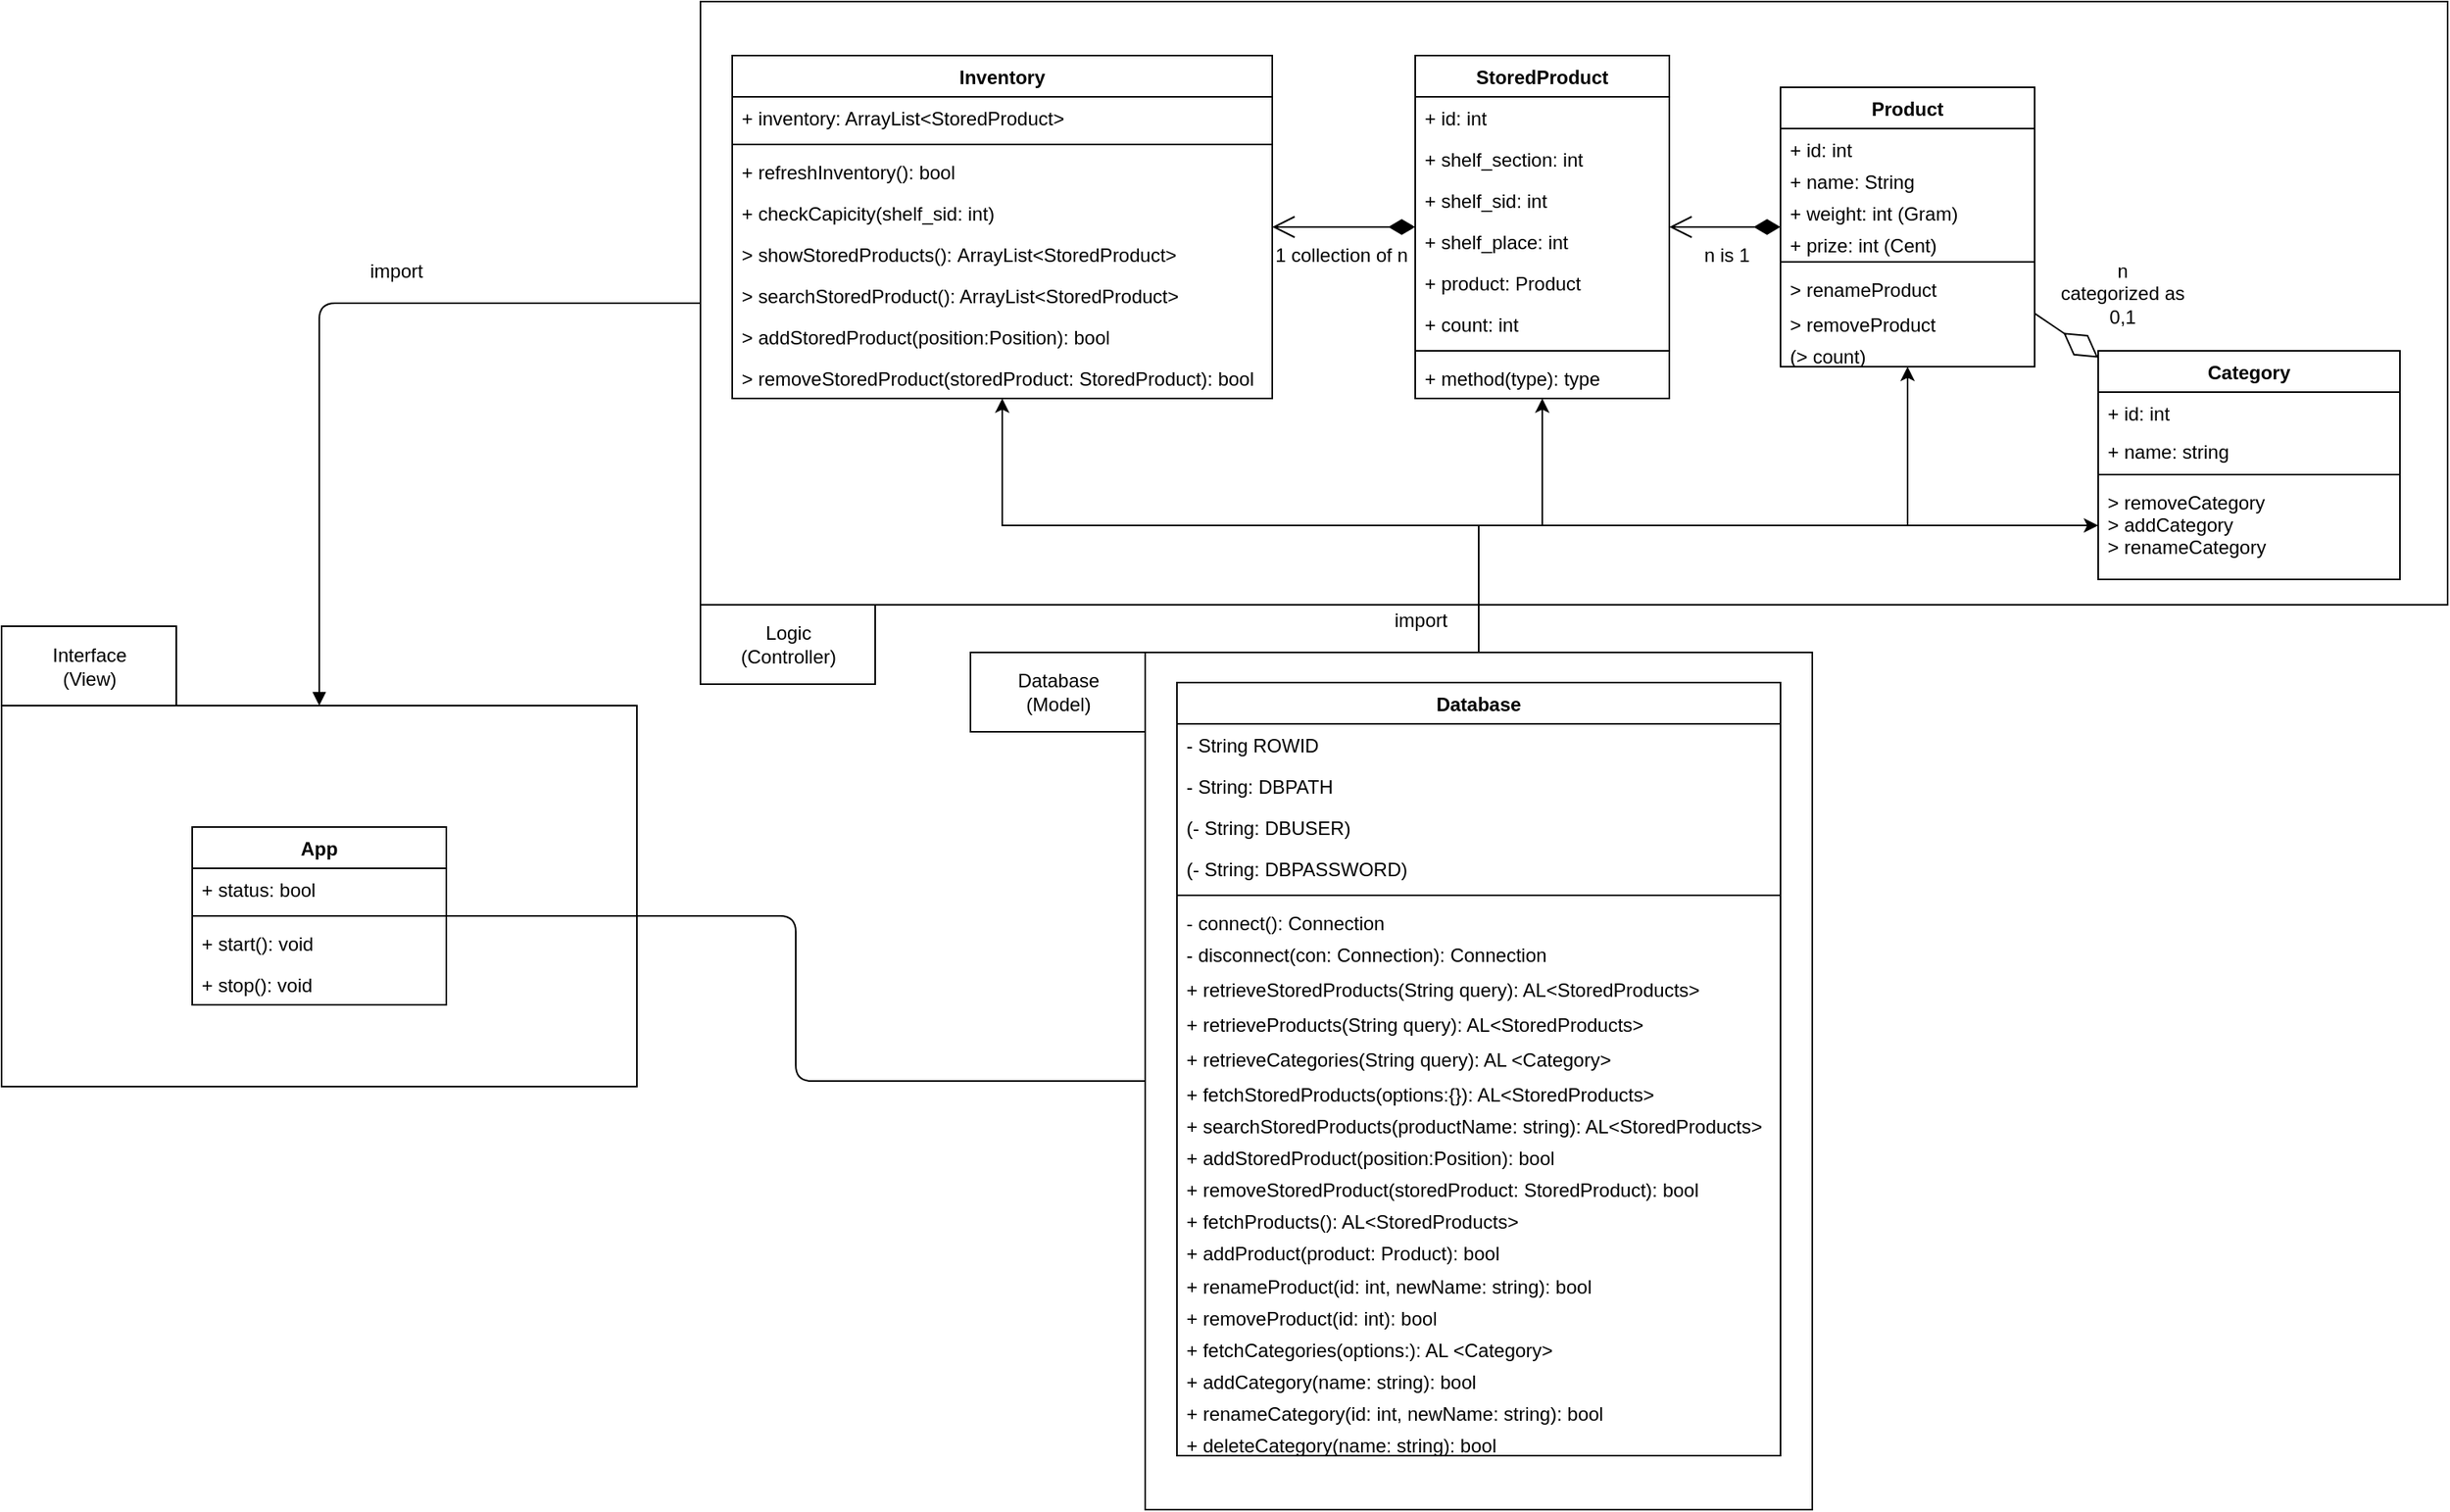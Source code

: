 <mxfile version="12.1.7" type="device" pages="1"><diagram id="II4qITKLCi_VNjRn3j1U" name="Page-1"><mxGraphModel dx="2088" dy="932" grid="1" gridSize="10" guides="1" tooltips="1" connect="1" arrows="1" fold="1" page="1" pageScale="1" pageWidth="827" pageHeight="1169" math="0" shadow="0"><root><mxCell id="0"/><mxCell id="1" parent="0"/><mxCell id="MuC0JlUs1k2olT5uU5jN-13" value="" style="rounded=0;whiteSpace=wrap;html=1;" parent="1" vertex="1"><mxGeometry x="-290" y="160" width="1100" height="380" as="geometry"/></mxCell><mxCell id="MuC0JlUs1k2olT5uU5jN-11" value="" style="rounded=0;whiteSpace=wrap;html=1;" parent="1" vertex="1"><mxGeometry x="-10" y="570" width="420" height="540" as="geometry"/></mxCell><mxCell id="MuC0JlUs1k2olT5uU5jN-10" value="" style="rounded=0;whiteSpace=wrap;html=1;" parent="1" vertex="1"><mxGeometry x="-730" y="603.5" width="400" height="240" as="geometry"/></mxCell><mxCell id="Qiu1RY4GNax4AS43yLGP-9" value="Product" style="swimlane;fontStyle=1;align=center;verticalAlign=top;childLayout=stackLayout;horizontal=1;startSize=26;horizontalStack=0;resizeParent=1;resizeParentMax=0;resizeLast=0;collapsible=1;marginBottom=0;" parent="1" vertex="1"><mxGeometry x="390" y="214" width="160" height="176" as="geometry"/></mxCell><mxCell id="sruDoZnBTIl_tYE3ByDj-8" value="+ id: int" style="text;strokeColor=none;fillColor=none;align=left;verticalAlign=top;spacingLeft=4;spacingRight=4;overflow=hidden;rotatable=0;points=[[0,0.5],[1,0.5]];portConstraint=eastwest;" vertex="1" parent="Qiu1RY4GNax4AS43yLGP-9"><mxGeometry y="26" width="160" height="20" as="geometry"/></mxCell><mxCell id="sruDoZnBTIl_tYE3ByDj-9" value="+ name: String" style="text;strokeColor=none;fillColor=none;align=left;verticalAlign=top;spacingLeft=4;spacingRight=4;overflow=hidden;rotatable=0;points=[[0,0.5],[1,0.5]];portConstraint=eastwest;" vertex="1" parent="Qiu1RY4GNax4AS43yLGP-9"><mxGeometry y="46" width="160" height="20" as="geometry"/></mxCell><mxCell id="AtLYLam72HxLLNufHpRY-1" value="+ weight: int (Gram)" style="text;strokeColor=none;fillColor=none;align=left;verticalAlign=top;spacingLeft=4;spacingRight=4;overflow=hidden;rotatable=0;points=[[0,0.5],[1,0.5]];portConstraint=eastwest;" parent="Qiu1RY4GNax4AS43yLGP-9" vertex="1"><mxGeometry y="66" width="160" height="20" as="geometry"/></mxCell><mxCell id="sruDoZnBTIl_tYE3ByDj-7" value="+ prize: int (Cent)" style="text;strokeColor=none;fillColor=none;align=left;verticalAlign=top;spacingLeft=4;spacingRight=4;overflow=hidden;rotatable=0;points=[[0,0.5],[1,0.5]];portConstraint=eastwest;" vertex="1" parent="Qiu1RY4GNax4AS43yLGP-9"><mxGeometry y="86" width="160" height="20" as="geometry"/></mxCell><mxCell id="Qiu1RY4GNax4AS43yLGP-11" value="" style="line;strokeWidth=1;fillColor=none;align=left;verticalAlign=middle;spacingTop=-1;spacingLeft=3;spacingRight=3;rotatable=0;labelPosition=right;points=[];portConstraint=eastwest;" parent="Qiu1RY4GNax4AS43yLGP-9" vertex="1"><mxGeometry y="106" width="160" height="8" as="geometry"/></mxCell><mxCell id="Qiu1RY4GNax4AS43yLGP-12" value="&gt; renameProduct" style="text;strokeColor=none;fillColor=none;align=left;verticalAlign=top;spacingLeft=4;spacingRight=4;overflow=hidden;rotatable=0;points=[[0,0.5],[1,0.5]];portConstraint=eastwest;" parent="Qiu1RY4GNax4AS43yLGP-9" vertex="1"><mxGeometry y="114" width="160" height="22" as="geometry"/></mxCell><mxCell id="C-HPcvjuCENW0QRDmI3f-2" value="&gt; removeProduct" style="text;strokeColor=none;fillColor=none;align=left;verticalAlign=top;spacingLeft=4;spacingRight=4;overflow=hidden;rotatable=0;points=[[0,0.5],[1,0.5]];portConstraint=eastwest;" parent="Qiu1RY4GNax4AS43yLGP-9" vertex="1"><mxGeometry y="136" width="160" height="20" as="geometry"/></mxCell><mxCell id="hjZulQvBA6jyigEJ-ACJ-21" value="(&gt; count)" style="text;strokeColor=none;fillColor=none;align=left;verticalAlign=top;spacingLeft=4;spacingRight=4;overflow=hidden;rotatable=0;points=[[0,0.5],[1,0.5]];portConstraint=eastwest;" parent="Qiu1RY4GNax4AS43yLGP-9" vertex="1"><mxGeometry y="156" width="160" height="20" as="geometry"/></mxCell><mxCell id="Qiu1RY4GNax4AS43yLGP-34" value="Category" style="swimlane;fontStyle=1;align=center;verticalAlign=top;childLayout=stackLayout;horizontal=1;startSize=26;horizontalStack=0;resizeParent=1;resizeParentMax=0;resizeLast=0;collapsible=1;marginBottom=0;" parent="1" vertex="1"><mxGeometry x="590" y="380" width="190" height="144" as="geometry"/></mxCell><mxCell id="Qiu1RY4GNax4AS43yLGP-35" value="+ id: int" style="text;strokeColor=none;fillColor=none;align=left;verticalAlign=top;spacingLeft=4;spacingRight=4;overflow=hidden;rotatable=0;points=[[0,0.5],[1,0.5]];portConstraint=eastwest;" parent="Qiu1RY4GNax4AS43yLGP-34" vertex="1"><mxGeometry y="26" width="190" height="24" as="geometry"/></mxCell><mxCell id="sruDoZnBTIl_tYE3ByDj-6" value="+ name: string" style="text;strokeColor=none;fillColor=none;align=left;verticalAlign=top;spacingLeft=4;spacingRight=4;overflow=hidden;rotatable=0;points=[[0,0.5],[1,0.5]];portConstraint=eastwest;" vertex="1" parent="Qiu1RY4GNax4AS43yLGP-34"><mxGeometry y="50" width="190" height="24" as="geometry"/></mxCell><mxCell id="Qiu1RY4GNax4AS43yLGP-36" value="" style="line;strokeWidth=1;fillColor=none;align=left;verticalAlign=middle;spacingTop=-1;spacingLeft=3;spacingRight=3;rotatable=0;labelPosition=right;points=[];portConstraint=eastwest;" parent="Qiu1RY4GNax4AS43yLGP-34" vertex="1"><mxGeometry y="74" width="190" height="8" as="geometry"/></mxCell><mxCell id="Qiu1RY4GNax4AS43yLGP-37" value="&gt; removeCategory&#10;&gt; addCategory&#10;&gt; renameCategory" style="text;strokeColor=none;fillColor=none;align=left;verticalAlign=top;spacingLeft=4;spacingRight=4;overflow=hidden;rotatable=0;points=[[0,0.5],[1,0.5]];portConstraint=eastwest;" parent="Qiu1RY4GNax4AS43yLGP-34" vertex="1"><mxGeometry y="82" width="190" height="62" as="geometry"/></mxCell><mxCell id="Qiu1RY4GNax4AS43yLGP-41" value="n&lt;br&gt;categorized as&lt;br&gt;0,1" style="text;html=1;resizable=0;points=[];autosize=1;align=center;verticalAlign=top;spacingTop=-4;" parent="1" vertex="1"><mxGeometry x="560" y="320" width="90" height="40" as="geometry"/></mxCell><mxCell id="ibuR769cZpBmyBUdAeHn-18" style="edgeStyle=orthogonalEdgeStyle;rounded=0;orthogonalLoop=1;jettySize=auto;html=1;" parent="1" source="MuC0JlUs1k2olT5uU5jN-11" target="ibuR769cZpBmyBUdAeHn-8" edge="1"><mxGeometry relative="1" as="geometry"><mxPoint x="-250" y="332" as="targetPoint"/></mxGeometry></mxCell><mxCell id="QKrm-Eze9-A4GsQXH-GI-1" value="Database" style="swimlane;fontStyle=1;align=center;verticalAlign=top;childLayout=stackLayout;horizontal=1;startSize=26;horizontalStack=0;resizeParent=1;resizeParentMax=0;resizeLast=0;collapsible=1;marginBottom=0;" parent="1" vertex="1"><mxGeometry x="10" y="589" width="380" height="487" as="geometry"/></mxCell><mxCell id="QKrm-Eze9-A4GsQXH-GI-2" value="- String ROWID&#10;&#9;&#10;&#9;String DBPATH = &quot;D:\\\\Projects\\\\Java Projects\\\\pen-testing\\\\sqlite\\\\db.pen_testing.db&quot;;&#10;&#9;&#10;&#9;String DBUSER = &quot;root&quot;;&#10;&#9;&#10;&#9;String DBPASSWORD = &quot;password&quot;;" style="text;strokeColor=none;fillColor=none;align=left;verticalAlign=top;spacingLeft=4;spacingRight=4;overflow=hidden;rotatable=0;points=[[0,0.5],[1,0.5]];portConstraint=eastwest;" parent="QKrm-Eze9-A4GsQXH-GI-1" vertex="1"><mxGeometry y="26" width="380" height="26" as="geometry"/></mxCell><mxCell id="MuC0JlUs1k2olT5uU5jN-7" value="- String: DBPATH" style="text;strokeColor=none;fillColor=none;align=left;verticalAlign=top;spacingLeft=4;spacingRight=4;overflow=hidden;rotatable=0;points=[[0,0.5],[1,0.5]];portConstraint=eastwest;" parent="QKrm-Eze9-A4GsQXH-GI-1" vertex="1"><mxGeometry y="52" width="380" height="26" as="geometry"/></mxCell><mxCell id="MuC0JlUs1k2olT5uU5jN-8" value="(- String: DBUSER)" style="text;strokeColor=none;fillColor=none;align=left;verticalAlign=top;spacingLeft=4;spacingRight=4;overflow=hidden;rotatable=0;points=[[0,0.5],[1,0.5]];portConstraint=eastwest;" parent="QKrm-Eze9-A4GsQXH-GI-1" vertex="1"><mxGeometry y="78" width="380" height="26" as="geometry"/></mxCell><mxCell id="MuC0JlUs1k2olT5uU5jN-9" value="(- String: DBPASSWORD)" style="text;strokeColor=none;fillColor=none;align=left;verticalAlign=top;spacingLeft=4;spacingRight=4;overflow=hidden;rotatable=0;points=[[0,0.5],[1,0.5]];portConstraint=eastwest;" parent="QKrm-Eze9-A4GsQXH-GI-1" vertex="1"><mxGeometry y="104" width="380" height="26" as="geometry"/></mxCell><mxCell id="QKrm-Eze9-A4GsQXH-GI-3" value="" style="line;strokeWidth=1;fillColor=none;align=left;verticalAlign=middle;spacingTop=-1;spacingLeft=3;spacingRight=3;rotatable=0;labelPosition=right;points=[];portConstraint=eastwest;" parent="QKrm-Eze9-A4GsQXH-GI-1" vertex="1"><mxGeometry y="130" width="380" height="8" as="geometry"/></mxCell><mxCell id="s66H79j97dUhZ_Nawj3t-1" value="- connect(): Connection" style="text;strokeColor=none;fillColor=none;align=left;verticalAlign=top;spacingLeft=4;spacingRight=4;overflow=hidden;rotatable=0;points=[[0,0.5],[1,0.5]];portConstraint=eastwest;" parent="QKrm-Eze9-A4GsQXH-GI-1" vertex="1"><mxGeometry y="138" width="380" height="20" as="geometry"/></mxCell><mxCell id="s66H79j97dUhZ_Nawj3t-2" value="- disconnect(con: Connection): Connection" style="text;strokeColor=none;fillColor=none;align=left;verticalAlign=top;spacingLeft=4;spacingRight=4;overflow=hidden;rotatable=0;points=[[0,0.5],[1,0.5]];portConstraint=eastwest;" parent="QKrm-Eze9-A4GsQXH-GI-1" vertex="1"><mxGeometry y="158" width="380" height="22" as="geometry"/></mxCell><mxCell id="gfWhXtZirMkXytCO7cxq-39" value="+ retrieveStoredProducts(String query): AL&lt;StoredProducts&gt;" style="text;strokeColor=none;fillColor=none;align=left;verticalAlign=top;spacingLeft=4;spacingRight=4;overflow=hidden;rotatable=0;points=[[0,0.5],[1,0.5]];portConstraint=eastwest;" parent="QKrm-Eze9-A4GsQXH-GI-1" vertex="1"><mxGeometry y="180" width="380" height="22" as="geometry"/></mxCell><mxCell id="gfWhXtZirMkXytCO7cxq-41" value="+ retrieveProducts(String query): AL&lt;StoredProducts&gt;" style="text;strokeColor=none;fillColor=none;align=left;verticalAlign=top;spacingLeft=4;spacingRight=4;overflow=hidden;rotatable=0;points=[[0,0.5],[1,0.5]];portConstraint=eastwest;" parent="QKrm-Eze9-A4GsQXH-GI-1" vertex="1"><mxGeometry y="202" width="380" height="22" as="geometry"/></mxCell><mxCell id="gfWhXtZirMkXytCO7cxq-42" value="+ retrieveCategories(String query): AL &lt;Category&gt;" style="text;strokeColor=none;fillColor=none;align=left;verticalAlign=top;spacingLeft=4;spacingRight=4;overflow=hidden;rotatable=0;points=[[0,0.5],[1,0.5]];portConstraint=eastwest;" parent="QKrm-Eze9-A4GsQXH-GI-1" vertex="1"><mxGeometry y="224" width="380" height="22" as="geometry"/></mxCell><mxCell id="MuC0JlUs1k2olT5uU5jN-4" value="+ fetchStoredProducts(options:{}): AL&lt;StoredProducts&gt;" style="text;strokeColor=none;fillColor=none;align=left;verticalAlign=top;spacingLeft=4;spacingRight=4;overflow=hidden;rotatable=0;points=[[0,0.5],[1,0.5]];portConstraint=eastwest;" parent="QKrm-Eze9-A4GsQXH-GI-1" vertex="1"><mxGeometry y="246" width="380" height="20" as="geometry"/></mxCell><mxCell id="ibuR769cZpBmyBUdAeHn-26" value="+ searchStoredProducts(productName: string): AL&lt;StoredProducts&gt;" style="text;strokeColor=none;fillColor=none;align=left;verticalAlign=top;spacingLeft=4;spacingRight=4;overflow=hidden;rotatable=0;points=[[0,0.5],[1,0.5]];portConstraint=eastwest;" parent="QKrm-Eze9-A4GsQXH-GI-1" vertex="1"><mxGeometry y="266" width="380" height="20" as="geometry"/></mxCell><mxCell id="ibuR769cZpBmyBUdAeHn-39" value="+ addStoredProduct(position:Position): bool" style="text;strokeColor=none;fillColor=none;align=left;verticalAlign=top;spacingLeft=4;spacingRight=4;overflow=hidden;rotatable=0;points=[[0,0.5],[1,0.5]];portConstraint=eastwest;" parent="QKrm-Eze9-A4GsQXH-GI-1" vertex="1"><mxGeometry y="286" width="380" height="20" as="geometry"/></mxCell><mxCell id="ibuR769cZpBmyBUdAeHn-36" value="+ removeStoredProduct(storedProduct: StoredProduct): bool" style="text;strokeColor=none;fillColor=none;align=left;verticalAlign=top;spacingLeft=4;spacingRight=4;overflow=hidden;rotatable=0;points=[[0,0.5],[1,0.5]];portConstraint=eastwest;" parent="QKrm-Eze9-A4GsQXH-GI-1" vertex="1"><mxGeometry y="306" width="380" height="20" as="geometry"/></mxCell><mxCell id="MuC0JlUs1k2olT5uU5jN-5" value="+ fetchProducts(): AL&lt;StoredProducts&gt;" style="text;strokeColor=none;fillColor=none;align=left;verticalAlign=top;spacingLeft=4;spacingRight=4;overflow=hidden;rotatable=0;points=[[0,0.5],[1,0.5]];portConstraint=eastwest;" parent="QKrm-Eze9-A4GsQXH-GI-1" vertex="1"><mxGeometry y="326" width="380" height="20" as="geometry"/></mxCell><mxCell id="ibuR769cZpBmyBUdAeHn-27" value="+ addProduct(product: Product): bool" style="text;strokeColor=none;fillColor=none;align=left;verticalAlign=top;spacingLeft=4;spacingRight=4;overflow=hidden;rotatable=0;points=[[0,0.5],[1,0.5]];portConstraint=eastwest;" parent="QKrm-Eze9-A4GsQXH-GI-1" vertex="1"><mxGeometry y="346" width="380" height="21" as="geometry"/></mxCell><mxCell id="ibuR769cZpBmyBUdAeHn-1" value="+ renameProduct(id: int, newName: string): bool" style="text;strokeColor=none;fillColor=none;align=left;verticalAlign=top;spacingLeft=4;spacingRight=4;overflow=hidden;rotatable=0;points=[[0,0.5],[1,0.5]];portConstraint=eastwest;" parent="QKrm-Eze9-A4GsQXH-GI-1" vertex="1"><mxGeometry y="367" width="380" height="20" as="geometry"/></mxCell><mxCell id="ibuR769cZpBmyBUdAeHn-28" value="+ removeProduct(id: int): bool" style="text;strokeColor=none;fillColor=none;align=left;verticalAlign=top;spacingLeft=4;spacingRight=4;overflow=hidden;rotatable=0;points=[[0,0.5],[1,0.5]];portConstraint=eastwest;" parent="QKrm-Eze9-A4GsQXH-GI-1" vertex="1"><mxGeometry y="387" width="380" height="20" as="geometry"/></mxCell><mxCell id="MuC0JlUs1k2olT5uU5jN-6" value="+ fetchCategories(options:): AL &lt;Category&gt;" style="text;strokeColor=none;fillColor=none;align=left;verticalAlign=top;spacingLeft=4;spacingRight=4;overflow=hidden;rotatable=0;points=[[0,0.5],[1,0.5]];portConstraint=eastwest;" parent="QKrm-Eze9-A4GsQXH-GI-1" vertex="1"><mxGeometry y="407" width="380" height="20" as="geometry"/></mxCell><mxCell id="ibuR769cZpBmyBUdAeHn-30" value="+ addCategory(name: string): bool" style="text;strokeColor=none;fillColor=none;align=left;verticalAlign=top;spacingLeft=4;spacingRight=4;overflow=hidden;rotatable=0;points=[[0,0.5],[1,0.5]];portConstraint=eastwest;" parent="QKrm-Eze9-A4GsQXH-GI-1" vertex="1"><mxGeometry y="427" width="380" height="20" as="geometry"/></mxCell><mxCell id="ibuR769cZpBmyBUdAeHn-25" value="+ renameCategory(id: int, newName: string): bool" style="text;strokeColor=none;fillColor=none;align=left;verticalAlign=top;spacingLeft=4;spacingRight=4;overflow=hidden;rotatable=0;points=[[0,0.5],[1,0.5]];portConstraint=eastwest;" parent="QKrm-Eze9-A4GsQXH-GI-1" vertex="1"><mxGeometry y="447" width="380" height="20" as="geometry"/></mxCell><mxCell id="ibuR769cZpBmyBUdAeHn-31" value="+ deleteCategory(name: string): bool" style="text;strokeColor=none;fillColor=none;align=left;verticalAlign=top;spacingLeft=4;spacingRight=4;overflow=hidden;rotatable=0;points=[[0,0.5],[1,0.5]];portConstraint=eastwest;" parent="QKrm-Eze9-A4GsQXH-GI-1" vertex="1"><mxGeometry y="467" width="380" height="20" as="geometry"/></mxCell><mxCell id="ibuR769cZpBmyBUdAeHn-8" value="Inventory" style="swimlane;fontStyle=1;align=center;verticalAlign=top;childLayout=stackLayout;horizontal=1;startSize=26;horizontalStack=0;resizeParent=1;resizeParentMax=0;resizeLast=0;collapsible=1;marginBottom=0;" parent="1" vertex="1"><mxGeometry x="-270" y="194" width="340" height="216" as="geometry"/></mxCell><mxCell id="ibuR769cZpBmyBUdAeHn-9" value="+ inventory: ArrayList&lt;StoredProduct&gt;" style="text;strokeColor=none;fillColor=none;align=left;verticalAlign=top;spacingLeft=4;spacingRight=4;overflow=hidden;rotatable=0;points=[[0,0.5],[1,0.5]];portConstraint=eastwest;" parent="ibuR769cZpBmyBUdAeHn-8" vertex="1"><mxGeometry y="26" width="340" height="26" as="geometry"/></mxCell><mxCell id="ibuR769cZpBmyBUdAeHn-10" value="" style="line;strokeWidth=1;fillColor=none;align=left;verticalAlign=middle;spacingTop=-1;spacingLeft=3;spacingRight=3;rotatable=0;labelPosition=right;points=[];portConstraint=eastwest;" parent="ibuR769cZpBmyBUdAeHn-8" vertex="1"><mxGeometry y="52" width="340" height="8" as="geometry"/></mxCell><mxCell id="ibuR769cZpBmyBUdAeHn-11" value="+ refreshInventory(): bool" style="text;strokeColor=none;fillColor=none;align=left;verticalAlign=top;spacingLeft=4;spacingRight=4;overflow=hidden;rotatable=0;points=[[0,0.5],[1,0.5]];portConstraint=eastwest;" parent="ibuR769cZpBmyBUdAeHn-8" vertex="1"><mxGeometry y="60" width="340" height="26" as="geometry"/></mxCell><mxCell id="sruDoZnBTIl_tYE3ByDj-5" value="+ checkCapicity(shelf_sid: int)" style="text;strokeColor=none;fillColor=none;align=left;verticalAlign=top;spacingLeft=4;spacingRight=4;overflow=hidden;rotatable=0;points=[[0,0.5],[1,0.5]];portConstraint=eastwest;" vertex="1" parent="ibuR769cZpBmyBUdAeHn-8"><mxGeometry y="86" width="340" height="26" as="geometry"/></mxCell><mxCell id="ibuR769cZpBmyBUdAeHn-24" value="&gt; showStoredProducts(): ArrayList&lt;StoredProduct&gt;" style="text;strokeColor=none;fillColor=none;align=left;verticalAlign=top;spacingLeft=4;spacingRight=4;overflow=hidden;rotatable=0;points=[[0,0.5],[1,0.5]];portConstraint=eastwest;" parent="ibuR769cZpBmyBUdAeHn-8" vertex="1"><mxGeometry y="112" width="340" height="26" as="geometry"/></mxCell><mxCell id="xI1_YKq2kXWIpsKkA5Jj-1" value="&gt; searchStoredProduct(): ArrayList&lt;StoredProduct&gt;" style="text;strokeColor=none;fillColor=none;align=left;verticalAlign=top;spacingLeft=4;spacingRight=4;overflow=hidden;rotatable=0;points=[[0,0.5],[1,0.5]];portConstraint=eastwest;" parent="ibuR769cZpBmyBUdAeHn-8" vertex="1"><mxGeometry y="138" width="340" height="26" as="geometry"/></mxCell><mxCell id="ibuR769cZpBmyBUdAeHn-32" value="&gt; addStoredProduct(position:Position): bool" style="text;strokeColor=none;fillColor=none;align=left;verticalAlign=top;spacingLeft=4;spacingRight=4;overflow=hidden;rotatable=0;points=[[0,0.5],[1,0.5]];portConstraint=eastwest;" parent="ibuR769cZpBmyBUdAeHn-8" vertex="1"><mxGeometry y="164" width="340" height="26" as="geometry"/></mxCell><mxCell id="ibuR769cZpBmyBUdAeHn-33" value="&gt; removeStoredProduct(storedProduct: StoredProduct): bool" style="text;strokeColor=none;fillColor=none;align=left;verticalAlign=top;spacingLeft=4;spacingRight=4;overflow=hidden;rotatable=0;points=[[0,0.5],[1,0.5]];portConstraint=eastwest;" parent="ibuR769cZpBmyBUdAeHn-8" vertex="1"><mxGeometry y="190" width="340" height="26" as="geometry"/></mxCell><mxCell id="ibuR769cZpBmyBUdAeHn-20" style="edgeStyle=orthogonalEdgeStyle;rounded=0;orthogonalLoop=1;jettySize=auto;html=1;" parent="1" source="MuC0JlUs1k2olT5uU5jN-11" target="Qiu1RY4GNax4AS43yLGP-9" edge="1"><mxGeometry relative="1" as="geometry"><mxPoint x="400" y="640" as="sourcePoint"/><Array as="points"><mxPoint x="200" y="490"/><mxPoint x="470" y="490"/></Array></mxGeometry></mxCell><mxCell id="ibuR769cZpBmyBUdAeHn-22" style="edgeStyle=orthogonalEdgeStyle;rounded=0;orthogonalLoop=1;jettySize=auto;html=1;" parent="1" source="MuC0JlUs1k2olT5uU5jN-11" target="Qiu1RY4GNax4AS43yLGP-37" edge="1"><mxGeometry relative="1" as="geometry"><mxPoint x="120" y="640" as="sourcePoint"/><Array as="points"><mxPoint x="200" y="490"/></Array></mxGeometry></mxCell><mxCell id="ibuR769cZpBmyBUdAeHn-23" value="import" style="text;html=1;resizable=0;points=[];autosize=1;align=left;verticalAlign=top;spacingTop=-4;" parent="1" vertex="1"><mxGeometry x="145" y="540" width="50" height="20" as="geometry"/></mxCell><mxCell id="OFnzm7iaJnwIENqA8FYo-10" value="StoredProduct" style="swimlane;fontStyle=1;align=center;verticalAlign=top;childLayout=stackLayout;horizontal=1;startSize=26;horizontalStack=0;resizeParent=1;resizeParentMax=0;resizeLast=0;collapsible=1;marginBottom=0;" parent="1" vertex="1"><mxGeometry x="160" y="194" width="160" height="216" as="geometry"/></mxCell><mxCell id="C-HPcvjuCENW0QRDmI3f-1" value="+ id: int" style="text;strokeColor=none;fillColor=none;align=left;verticalAlign=top;spacingLeft=4;spacingRight=4;overflow=hidden;rotatable=0;points=[[0,0.5],[1,0.5]];portConstraint=eastwest;" parent="OFnzm7iaJnwIENqA8FYo-10" vertex="1"><mxGeometry y="26" width="160" height="26" as="geometry"/></mxCell><mxCell id="sruDoZnBTIl_tYE3ByDj-1" value="+ shelf_section: int" style="text;strokeColor=none;fillColor=none;align=left;verticalAlign=top;spacingLeft=4;spacingRight=4;overflow=hidden;rotatable=0;points=[[0,0.5],[1,0.5]];portConstraint=eastwest;" vertex="1" parent="OFnzm7iaJnwIENqA8FYo-10"><mxGeometry y="52" width="160" height="26" as="geometry"/></mxCell><mxCell id="sruDoZnBTIl_tYE3ByDj-2" value="+ shelf_sid: int" style="text;strokeColor=none;fillColor=none;align=left;verticalAlign=top;spacingLeft=4;spacingRight=4;overflow=hidden;rotatable=0;points=[[0,0.5],[1,0.5]];portConstraint=eastwest;" vertex="1" parent="OFnzm7iaJnwIENqA8FYo-10"><mxGeometry y="78" width="160" height="26" as="geometry"/></mxCell><mxCell id="sruDoZnBTIl_tYE3ByDj-3" value="+ shelf_place: int" style="text;strokeColor=none;fillColor=none;align=left;verticalAlign=top;spacingLeft=4;spacingRight=4;overflow=hidden;rotatable=0;points=[[0,0.5],[1,0.5]];portConstraint=eastwest;" vertex="1" parent="OFnzm7iaJnwIENqA8FYo-10"><mxGeometry y="104" width="160" height="26" as="geometry"/></mxCell><mxCell id="OFnzm7iaJnwIENqA8FYo-14" value="+ product: Product" style="text;strokeColor=none;fillColor=none;align=left;verticalAlign=top;spacingLeft=4;spacingRight=4;overflow=hidden;rotatable=0;points=[[0,0.5],[1,0.5]];portConstraint=eastwest;" parent="OFnzm7iaJnwIENqA8FYo-10" vertex="1"><mxGeometry y="130" width="160" height="26" as="geometry"/></mxCell><mxCell id="sruDoZnBTIl_tYE3ByDj-4" value="+ count: int" style="text;strokeColor=none;fillColor=none;align=left;verticalAlign=top;spacingLeft=4;spacingRight=4;overflow=hidden;rotatable=0;points=[[0,0.5],[1,0.5]];portConstraint=eastwest;" vertex="1" parent="OFnzm7iaJnwIENqA8FYo-10"><mxGeometry y="156" width="160" height="26" as="geometry"/></mxCell><mxCell id="OFnzm7iaJnwIENqA8FYo-12" value="" style="line;strokeWidth=1;fillColor=none;align=left;verticalAlign=middle;spacingTop=-1;spacingLeft=3;spacingRight=3;rotatable=0;labelPosition=right;points=[];portConstraint=eastwest;" parent="OFnzm7iaJnwIENqA8FYo-10" vertex="1"><mxGeometry y="182" width="160" height="8" as="geometry"/></mxCell><mxCell id="OFnzm7iaJnwIENqA8FYo-13" value="+ method(type): type" style="text;strokeColor=none;fillColor=none;align=left;verticalAlign=top;spacingLeft=4;spacingRight=4;overflow=hidden;rotatable=0;points=[[0,0.5],[1,0.5]];portConstraint=eastwest;" parent="OFnzm7iaJnwIENqA8FYo-10" vertex="1"><mxGeometry y="190" width="160" height="26" as="geometry"/></mxCell><mxCell id="hjZulQvBA6jyigEJ-ACJ-10" value="App" style="swimlane;fontStyle=1;align=center;verticalAlign=top;childLayout=stackLayout;horizontal=1;startSize=26;horizontalStack=0;resizeParent=1;resizeParentMax=0;resizeLast=0;collapsible=1;marginBottom=0;" parent="1" vertex="1"><mxGeometry x="-610" y="680" width="160" height="112" as="geometry"/></mxCell><mxCell id="hjZulQvBA6jyigEJ-ACJ-11" value="+ status: bool" style="text;strokeColor=none;fillColor=none;align=left;verticalAlign=top;spacingLeft=4;spacingRight=4;overflow=hidden;rotatable=0;points=[[0,0.5],[1,0.5]];portConstraint=eastwest;" parent="hjZulQvBA6jyigEJ-ACJ-10" vertex="1"><mxGeometry y="26" width="160" height="26" as="geometry"/></mxCell><mxCell id="hjZulQvBA6jyigEJ-ACJ-12" value="" style="line;strokeWidth=1;fillColor=none;align=left;verticalAlign=middle;spacingTop=-1;spacingLeft=3;spacingRight=3;rotatable=0;labelPosition=right;points=[];portConstraint=eastwest;" parent="hjZulQvBA6jyigEJ-ACJ-10" vertex="1"><mxGeometry y="52" width="160" height="8" as="geometry"/></mxCell><mxCell id="hjZulQvBA6jyigEJ-ACJ-13" value="+ start(): void" style="text;strokeColor=none;fillColor=none;align=left;verticalAlign=top;spacingLeft=4;spacingRight=4;overflow=hidden;rotatable=0;points=[[0,0.5],[1,0.5]];portConstraint=eastwest;" parent="hjZulQvBA6jyigEJ-ACJ-10" vertex="1"><mxGeometry y="60" width="160" height="26" as="geometry"/></mxCell><mxCell id="hjZulQvBA6jyigEJ-ACJ-14" value="+ stop(): void" style="text;strokeColor=none;fillColor=none;align=left;verticalAlign=top;spacingLeft=4;spacingRight=4;overflow=hidden;rotatable=0;points=[[0,0.5],[1,0.5]];portConstraint=eastwest;" parent="hjZulQvBA6jyigEJ-ACJ-10" vertex="1"><mxGeometry y="86" width="160" height="26" as="geometry"/></mxCell><mxCell id="hjZulQvBA6jyigEJ-ACJ-18" value="" style="endArrow=none;html=1;edgeStyle=orthogonalEdgeStyle;" parent="1" source="hjZulQvBA6jyigEJ-ACJ-10" target="MuC0JlUs1k2olT5uU5jN-11" edge="1"><mxGeometry relative="1" as="geometry"><mxPoint x="-240" y="1080" as="sourcePoint"/><mxPoint x="-80" y="1080" as="targetPoint"/></mxGeometry></mxCell><mxCell id="C-HPcvjuCENW0QRDmI3f-6" value="" style="endArrow=open;html=1;endSize=12;startArrow=diamondThin;startSize=14;startFill=1;edgeStyle=orthogonalEdgeStyle;align=left;verticalAlign=bottom;" parent="1" source="OFnzm7iaJnwIENqA8FYo-10" target="ibuR769cZpBmyBUdAeHn-8" edge="1"><mxGeometry x="0.004" y="-124" relative="1" as="geometry"><mxPoint x="-240" y="1080" as="sourcePoint"/><mxPoint x="-80" y="1080" as="targetPoint"/><mxPoint x="17" y="2" as="offset"/></mxGeometry></mxCell><mxCell id="C-HPcvjuCENW0QRDmI3f-7" value="1 collection of n" style="text;html=1;resizable=0;points=[];autosize=1;align=left;verticalAlign=top;spacingTop=-4;" parent="1" vertex="1"><mxGeometry x="70" y="310" width="100" height="20" as="geometry"/></mxCell><mxCell id="C-HPcvjuCENW0QRDmI3f-10" value="" style="endArrow=open;html=1;endSize=12;startArrow=diamondThin;startSize=14;startFill=1;edgeStyle=orthogonalEdgeStyle;align=left;verticalAlign=bottom;" parent="1" source="Qiu1RY4GNax4AS43yLGP-9" target="OFnzm7iaJnwIENqA8FYo-10" edge="1"><mxGeometry x="0.004" y="-124" relative="1" as="geometry"><mxPoint x="420.833" y="175" as="sourcePoint"/><mxPoint x="285" y="243" as="targetPoint"/><mxPoint x="17" y="2" as="offset"/></mxGeometry></mxCell><mxCell id="C-HPcvjuCENW0QRDmI3f-11" value="n is 1" style="text;html=1;resizable=0;points=[];autosize=1;align=left;verticalAlign=top;spacingTop=-4;" parent="1" vertex="1"><mxGeometry x="340" y="310" width="40" height="20" as="geometry"/></mxCell><mxCell id="C-HPcvjuCENW0QRDmI3f-16" value="" style="endArrow=diamondThin;endFill=0;endSize=24;html=1;" parent="1" source="Qiu1RY4GNax4AS43yLGP-9" target="Qiu1RY4GNax4AS43yLGP-34" edge="1"><mxGeometry width="160" relative="1" as="geometry"><mxPoint x="230" y="1080" as="sourcePoint"/><mxPoint x="390" y="1080" as="targetPoint"/><Array as="points"><mxPoint x="570" y="370"/></Array></mxGeometry></mxCell><mxCell id="MuC0JlUs1k2olT5uU5jN-14" value="Interface&lt;br&gt;(View)" style="html=1;" parent="1" vertex="1"><mxGeometry x="-730" y="553.5" width="110" height="50" as="geometry"/></mxCell><mxCell id="MuC0JlUs1k2olT5uU5jN-16" value="Database&lt;br&gt;(Model)" style="html=1;" parent="1" vertex="1"><mxGeometry x="-120" y="570" width="110" height="50" as="geometry"/></mxCell><mxCell id="MuC0JlUs1k2olT5uU5jN-17" value="Logic&lt;br&gt;(Controller)" style="html=1;" parent="1" vertex="1"><mxGeometry x="-290" y="540" width="110" height="50" as="geometry"/></mxCell><mxCell id="IPigWX0erDNAYtygP1k7-4" value="" style="endArrow=block;endFill=1;html=1;edgeStyle=orthogonalEdgeStyle;align=left;verticalAlign=top;entryX=0.5;entryY=0;entryDx=0;entryDy=0;" parent="1" source="MuC0JlUs1k2olT5uU5jN-13" target="MuC0JlUs1k2olT5uU5jN-10" edge="1"><mxGeometry x="-1" relative="1" as="geometry"><mxPoint x="-680" y="300" as="sourcePoint"/><mxPoint x="-520" y="300" as="targetPoint"/></mxGeometry></mxCell><mxCell id="IPigWX0erDNAYtygP1k7-5" value="" style="resizable=0;html=1;align=left;verticalAlign=bottom;labelBackgroundColor=#ffffff;fontSize=10;" parent="IPigWX0erDNAYtygP1k7-4" connectable="0" vertex="1"><mxGeometry x="-1" relative="1" as="geometry"/></mxCell><mxCell id="IPigWX0erDNAYtygP1k7-6" value="import" style="text;html=1;resizable=0;points=[];autosize=1;align=left;verticalAlign=top;spacingTop=-4;" parent="1" vertex="1"><mxGeometry x="-500" y="320" width="50" height="20" as="geometry"/></mxCell><mxCell id="IPigWX0erDNAYtygP1k7-7" style="edgeStyle=orthogonalEdgeStyle;rounded=0;orthogonalLoop=1;jettySize=auto;html=1;" parent="1" source="MuC0JlUs1k2olT5uU5jN-11" target="OFnzm7iaJnwIENqA8FYo-10" edge="1"><mxGeometry relative="1" as="geometry"><mxPoint x="205" y="580" as="sourcePoint"/><mxPoint x="480" y="407" as="targetPoint"/></mxGeometry></mxCell></root></mxGraphModel></diagram></mxfile>